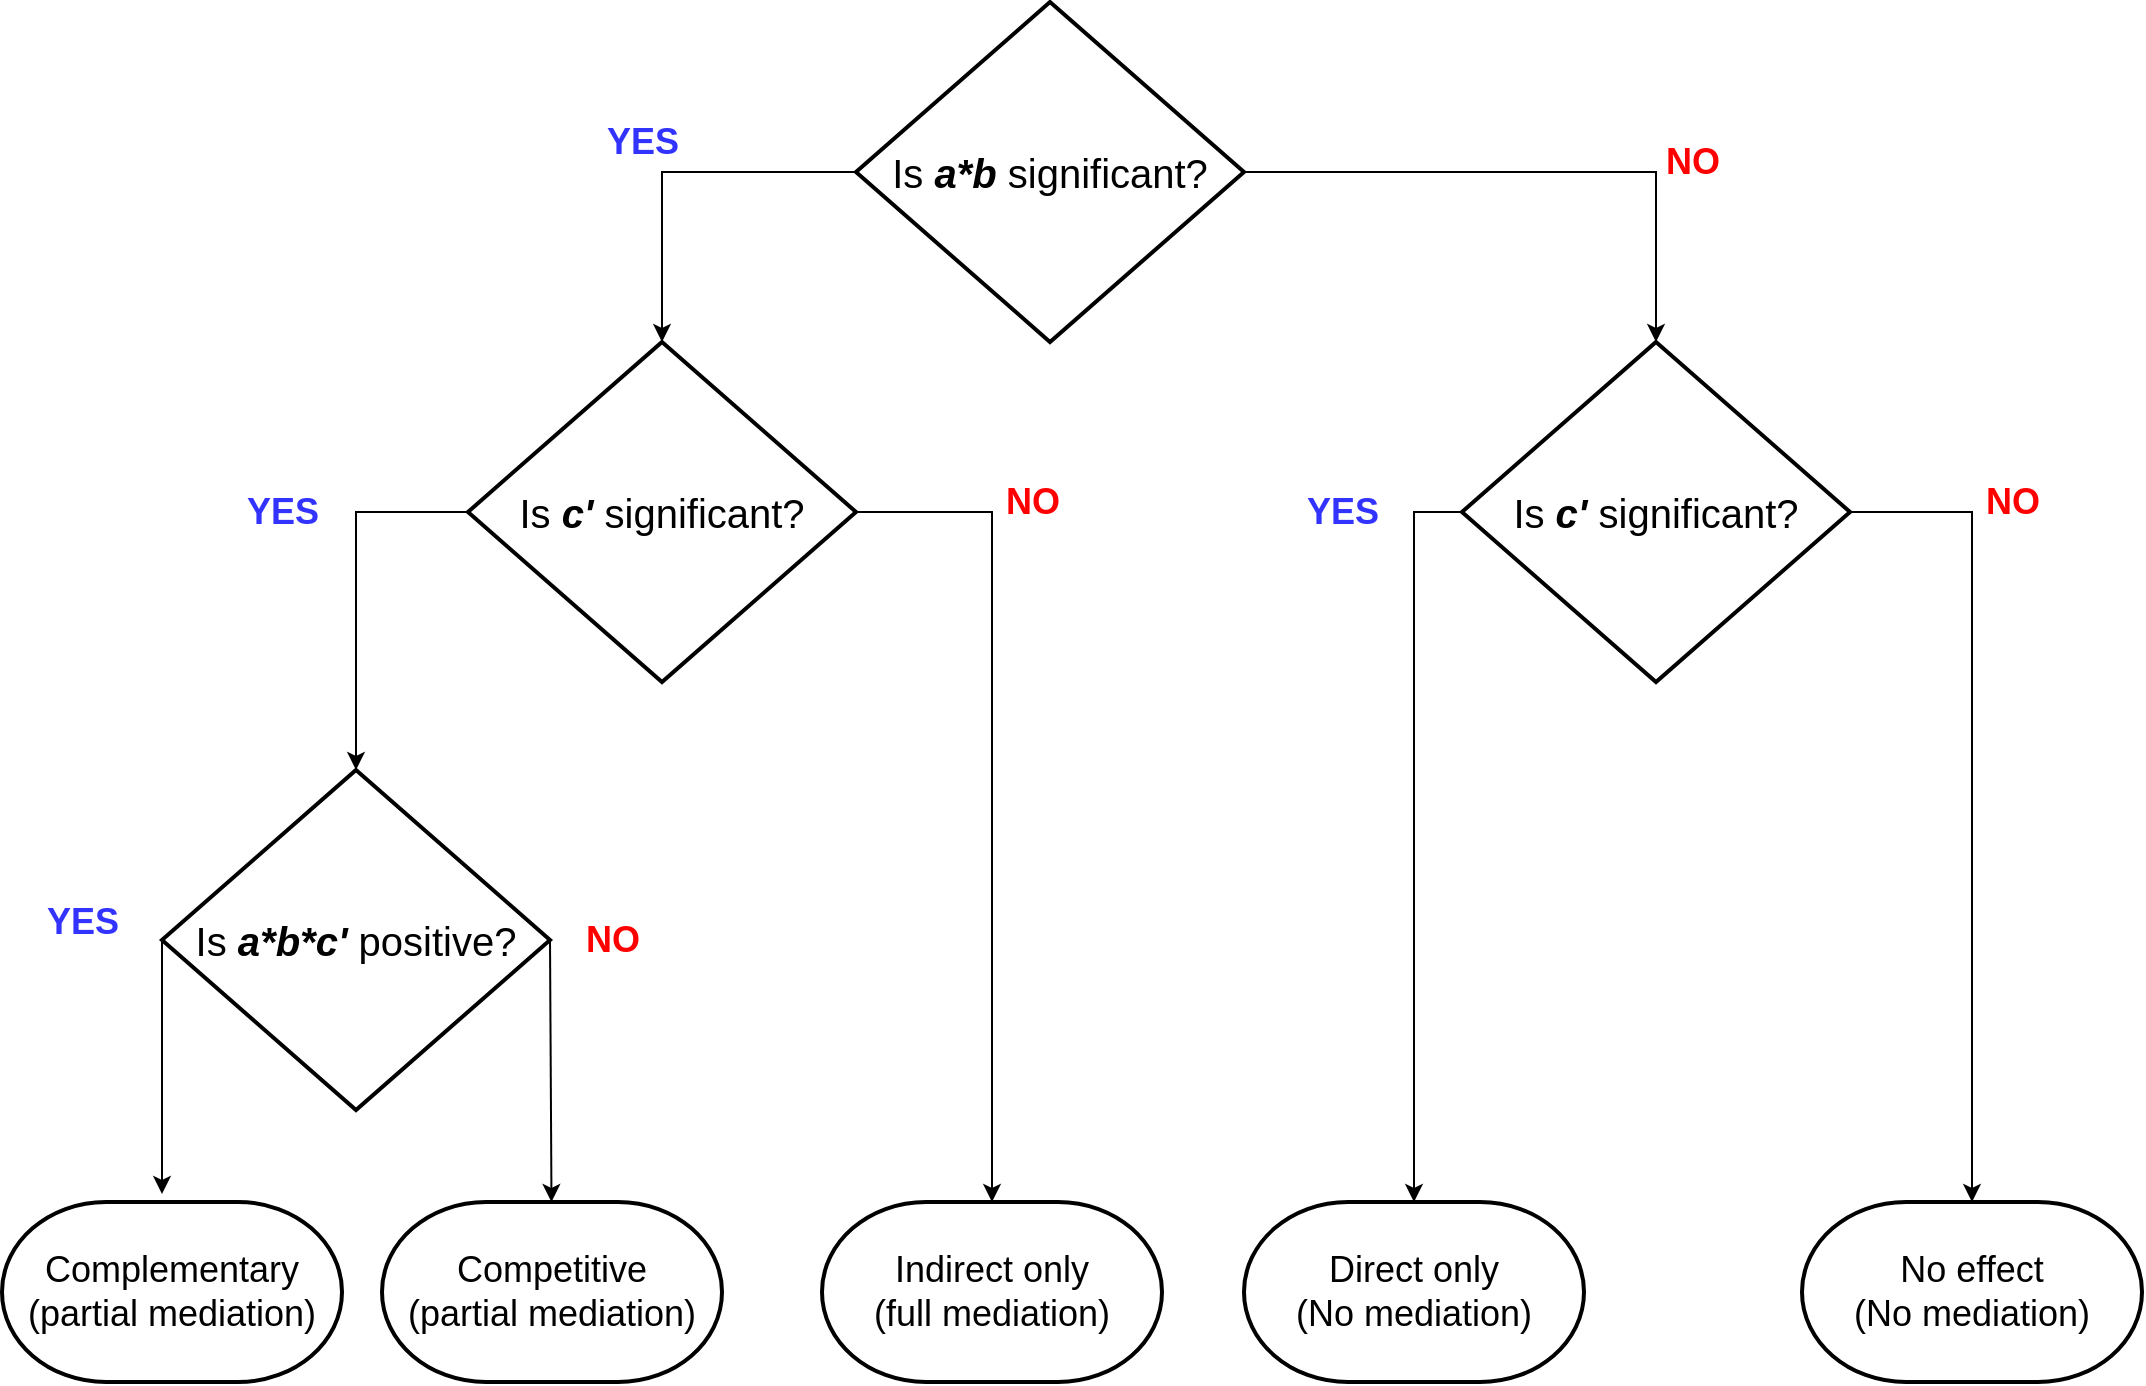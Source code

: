 <mxfile version="27.1.5">
  <diagram name="Page-1" id="f4nWk4wcNnq3dIIEYQ2p">
    <mxGraphModel dx="1489" dy="941" grid="1" gridSize="10" guides="1" tooltips="1" connect="1" arrows="0" fold="1" page="1" pageScale="1" pageWidth="1169" pageHeight="827" math="0" shadow="0">
      <root>
        <mxCell id="0" />
        <mxCell id="1" parent="0" />
        <mxCell id="kstmgTYiOAI1YQ1nsx7w-1" value="&lt;font style=&quot;font-size: 20px;&quot;&gt;Is &lt;i&gt;&lt;b&gt;a*b &lt;/b&gt;&lt;/i&gt;significant?&lt;/font&gt;" style="strokeWidth=2;html=1;shape=mxgraph.flowchart.decision;whiteSpace=wrap;" vertex="1" parent="1">
          <mxGeometry x="487" y="30" width="194" height="170" as="geometry" />
        </mxCell>
        <mxCell id="kstmgTYiOAI1YQ1nsx7w-2" value="&lt;font style=&quot;font-size: 20px;&quot;&gt;Is &lt;i&gt;&lt;b&gt;c&#39; &lt;/b&gt;&lt;/i&gt;significant?&lt;/font&gt;" style="strokeWidth=2;html=1;shape=mxgraph.flowchart.decision;whiteSpace=wrap;" vertex="1" parent="1">
          <mxGeometry x="293" y="200" width="194" height="170" as="geometry" />
        </mxCell>
        <mxCell id="kstmgTYiOAI1YQ1nsx7w-3" value="&lt;font style=&quot;font-size: 20px;&quot;&gt;Is&lt;i&gt;&lt;b&gt;&amp;nbsp;c&#39;&amp;nbsp;&lt;/b&gt;&lt;/i&gt;significant?&lt;/font&gt;" style="strokeWidth=2;html=1;shape=mxgraph.flowchart.decision;whiteSpace=wrap;" vertex="1" parent="1">
          <mxGeometry x="790" y="200" width="194" height="170" as="geometry" />
        </mxCell>
        <mxCell id="kstmgTYiOAI1YQ1nsx7w-16" style="edgeStyle=none;rounded=0;orthogonalLoop=1;jettySize=auto;html=1;exitX=1;exitY=0.5;exitDx=0;exitDy=0;exitPerimeter=0;" edge="1" parent="1" source="kstmgTYiOAI1YQ1nsx7w-4" target="kstmgTYiOAI1YQ1nsx7w-11">
          <mxGeometry relative="1" as="geometry" />
        </mxCell>
        <mxCell id="kstmgTYiOAI1YQ1nsx7w-4" value="&lt;font style=&quot;font-size: 20px;&quot;&gt;Is &lt;i&gt;&lt;b&gt;a*b*c&#39; &lt;/b&gt;&lt;/i&gt;positive?&lt;/font&gt;" style="strokeWidth=2;html=1;shape=mxgraph.flowchart.decision;whiteSpace=wrap;" vertex="1" parent="1">
          <mxGeometry x="140" y="414" width="194" height="170" as="geometry" />
        </mxCell>
        <mxCell id="kstmgTYiOAI1YQ1nsx7w-7" style="edgeStyle=orthogonalEdgeStyle;rounded=0;orthogonalLoop=1;jettySize=auto;html=1;exitX=0;exitY=0.5;exitDx=0;exitDy=0;exitPerimeter=0;entryX=0.5;entryY=0;entryDx=0;entryDy=0;entryPerimeter=0;" edge="1" parent="1" source="kstmgTYiOAI1YQ1nsx7w-1" target="kstmgTYiOAI1YQ1nsx7w-2">
          <mxGeometry relative="1" as="geometry" />
        </mxCell>
        <mxCell id="kstmgTYiOAI1YQ1nsx7w-8" style="edgeStyle=orthogonalEdgeStyle;rounded=0;orthogonalLoop=1;jettySize=auto;html=1;exitX=1;exitY=0.5;exitDx=0;exitDy=0;exitPerimeter=0;entryX=0.5;entryY=0;entryDx=0;entryDy=0;entryPerimeter=0;" edge="1" parent="1" source="kstmgTYiOAI1YQ1nsx7w-1" target="kstmgTYiOAI1YQ1nsx7w-3">
          <mxGeometry relative="1" as="geometry" />
        </mxCell>
        <mxCell id="kstmgTYiOAI1YQ1nsx7w-9" style="edgeStyle=orthogonalEdgeStyle;rounded=0;orthogonalLoop=1;jettySize=auto;html=1;exitX=0;exitY=0.5;exitDx=0;exitDy=0;exitPerimeter=0;entryX=0.5;entryY=0;entryDx=0;entryDy=0;entryPerimeter=0;" edge="1" parent="1" source="kstmgTYiOAI1YQ1nsx7w-2" target="kstmgTYiOAI1YQ1nsx7w-4">
          <mxGeometry relative="1" as="geometry">
            <Array as="points">
              <mxPoint x="237" y="285" />
            </Array>
          </mxGeometry>
        </mxCell>
        <mxCell id="kstmgTYiOAI1YQ1nsx7w-10" value="&lt;div&gt;&lt;font style=&quot;font-size: 18px;&quot;&gt;Complementary&lt;/font&gt;&lt;/div&gt;&lt;div&gt;&lt;font style=&quot;font-size: 18px;&quot;&gt;(partial mediation)&lt;/font&gt;&lt;/div&gt;" style="strokeWidth=2;html=1;shape=mxgraph.flowchart.terminator;whiteSpace=wrap;" vertex="1" parent="1">
          <mxGeometry x="60" y="630" width="170" height="90" as="geometry" />
        </mxCell>
        <mxCell id="kstmgTYiOAI1YQ1nsx7w-11" value="&lt;div&gt;&lt;font style=&quot;font-size: 18px;&quot;&gt;Competitive&lt;/font&gt;&lt;/div&gt;&lt;div&gt;&lt;font style=&quot;font-size: 18px;&quot;&gt;(partial mediation)&lt;/font&gt;&lt;/div&gt;" style="strokeWidth=2;html=1;shape=mxgraph.flowchart.terminator;whiteSpace=wrap;" vertex="1" parent="1">
          <mxGeometry x="250" y="630" width="170" height="90" as="geometry" />
        </mxCell>
        <mxCell id="kstmgTYiOAI1YQ1nsx7w-12" value="&lt;div&gt;&lt;font style=&quot;font-size: 18px;&quot;&gt;Indirect only&lt;/font&gt;&lt;/div&gt;&lt;div&gt;&lt;font style=&quot;font-size: 18px;&quot;&gt;(full mediation)&lt;/font&gt;&lt;/div&gt;" style="strokeWidth=2;html=1;shape=mxgraph.flowchart.terminator;whiteSpace=wrap;" vertex="1" parent="1">
          <mxGeometry x="470" y="630" width="170" height="90" as="geometry" />
        </mxCell>
        <mxCell id="kstmgTYiOAI1YQ1nsx7w-13" value="&lt;div&gt;&lt;font style=&quot;font-size: 18px;&quot;&gt;Direct only&lt;/font&gt;&lt;/div&gt;&lt;div&gt;&lt;font style=&quot;font-size: 18px;&quot;&gt;(No mediation)&lt;/font&gt;&lt;/div&gt;" style="strokeWidth=2;html=1;shape=mxgraph.flowchart.terminator;whiteSpace=wrap;" vertex="1" parent="1">
          <mxGeometry x="681" y="630" width="170" height="90" as="geometry" />
        </mxCell>
        <mxCell id="kstmgTYiOAI1YQ1nsx7w-14" value="&lt;div&gt;&lt;font style=&quot;font-size: 18px;&quot;&gt;No effect&lt;/font&gt;&lt;/div&gt;&lt;div&gt;&lt;font style=&quot;font-size: 18px;&quot;&gt;(No mediation)&lt;/font&gt;&lt;/div&gt;" style="strokeWidth=2;html=1;shape=mxgraph.flowchart.terminator;whiteSpace=wrap;" vertex="1" parent="1">
          <mxGeometry x="960" y="630" width="170" height="90" as="geometry" />
        </mxCell>
        <mxCell id="kstmgTYiOAI1YQ1nsx7w-15" style="edgeStyle=none;rounded=0;orthogonalLoop=1;jettySize=auto;html=1;exitX=0;exitY=0.5;exitDx=0;exitDy=0;exitPerimeter=0;" edge="1" parent="1" source="kstmgTYiOAI1YQ1nsx7w-4">
          <mxGeometry relative="1" as="geometry">
            <mxPoint x="140" y="626" as="targetPoint" />
          </mxGeometry>
        </mxCell>
        <mxCell id="kstmgTYiOAI1YQ1nsx7w-18" style="edgeStyle=orthogonalEdgeStyle;rounded=0;orthogonalLoop=1;jettySize=auto;html=1;exitX=1;exitY=0.5;exitDx=0;exitDy=0;exitPerimeter=0;entryX=0.5;entryY=0;entryDx=0;entryDy=0;entryPerimeter=0;" edge="1" parent="1" source="kstmgTYiOAI1YQ1nsx7w-2" target="kstmgTYiOAI1YQ1nsx7w-12">
          <mxGeometry relative="1" as="geometry" />
        </mxCell>
        <mxCell id="kstmgTYiOAI1YQ1nsx7w-19" style="edgeStyle=orthogonalEdgeStyle;rounded=0;orthogonalLoop=1;jettySize=auto;html=1;exitX=0;exitY=0.5;exitDx=0;exitDy=0;exitPerimeter=0;entryX=0.5;entryY=0;entryDx=0;entryDy=0;entryPerimeter=0;" edge="1" parent="1" source="kstmgTYiOAI1YQ1nsx7w-3" target="kstmgTYiOAI1YQ1nsx7w-13">
          <mxGeometry relative="1" as="geometry" />
        </mxCell>
        <mxCell id="kstmgTYiOAI1YQ1nsx7w-20" style="edgeStyle=orthogonalEdgeStyle;rounded=0;orthogonalLoop=1;jettySize=auto;html=1;exitX=1;exitY=0.5;exitDx=0;exitDy=0;exitPerimeter=0;entryX=0.5;entryY=0;entryDx=0;entryDy=0;entryPerimeter=0;" edge="1" parent="1" source="kstmgTYiOAI1YQ1nsx7w-3" target="kstmgTYiOAI1YQ1nsx7w-14">
          <mxGeometry relative="1" as="geometry" />
        </mxCell>
        <mxCell id="kstmgTYiOAI1YQ1nsx7w-21" value="&lt;font style=&quot;font-size: 18px; color: rgb(51, 51, 255);&quot;&gt;&lt;b&gt;YES&lt;/b&gt;&lt;/font&gt;" style="text;html=1;align=center;verticalAlign=middle;resizable=0;points=[];autosize=1;strokeColor=none;fillColor=none;" vertex="1" parent="1">
          <mxGeometry x="350" y="80" width="60" height="40" as="geometry" />
        </mxCell>
        <mxCell id="kstmgTYiOAI1YQ1nsx7w-26" value="&lt;font style=&quot;font-size: 18px; color: rgb(51, 51, 255);&quot;&gt;&lt;b&gt;YES&lt;/b&gt;&lt;/font&gt;" style="text;html=1;align=center;verticalAlign=middle;resizable=0;points=[];autosize=1;strokeColor=none;fillColor=none;" vertex="1" parent="1">
          <mxGeometry x="170" y="265" width="60" height="40" as="geometry" />
        </mxCell>
        <mxCell id="kstmgTYiOAI1YQ1nsx7w-27" value="&lt;font style=&quot;font-size: 18px; color: rgb(51, 51, 255);&quot;&gt;&lt;b&gt;YES&lt;/b&gt;&lt;/font&gt;" style="text;html=1;align=center;verticalAlign=middle;resizable=0;points=[];autosize=1;strokeColor=none;fillColor=none;" vertex="1" parent="1">
          <mxGeometry x="70" y="470" width="60" height="40" as="geometry" />
        </mxCell>
        <mxCell id="kstmgTYiOAI1YQ1nsx7w-28" value="&lt;font style=&quot;font-size: 18px; color: rgb(51, 51, 255);&quot;&gt;&lt;b&gt;YES&lt;/b&gt;&lt;/font&gt;" style="text;html=1;align=center;verticalAlign=middle;resizable=0;points=[];autosize=1;strokeColor=none;fillColor=none;" vertex="1" parent="1">
          <mxGeometry x="700" y="265" width="60" height="40" as="geometry" />
        </mxCell>
        <mxCell id="kstmgTYiOAI1YQ1nsx7w-29" value="&lt;font style=&quot;font-size: 18px; color: rgb(255, 0, 0);&quot;&gt;&lt;b&gt;NO&lt;/b&gt;&lt;/font&gt;" style="text;html=1;align=center;verticalAlign=middle;resizable=0;points=[];autosize=1;strokeColor=none;fillColor=none;" vertex="1" parent="1">
          <mxGeometry x="550" y="260" width="50" height="40" as="geometry" />
        </mxCell>
        <mxCell id="kstmgTYiOAI1YQ1nsx7w-30" value="&lt;font style=&quot;font-size: 18px; color: rgb(255, 0, 0);&quot;&gt;&lt;b&gt;NO&lt;/b&gt;&lt;/font&gt;" style="text;html=1;align=center;verticalAlign=middle;resizable=0;points=[];autosize=1;strokeColor=none;fillColor=none;" vertex="1" parent="1">
          <mxGeometry x="340" y="479" width="50" height="40" as="geometry" />
        </mxCell>
        <mxCell id="kstmgTYiOAI1YQ1nsx7w-31" value="&lt;font style=&quot;font-size: 18px; color: rgb(255, 0, 0);&quot;&gt;&lt;b&gt;NO&lt;/b&gt;&lt;/font&gt;" style="text;html=1;align=center;verticalAlign=middle;resizable=0;points=[];autosize=1;strokeColor=none;fillColor=none;" vertex="1" parent="1">
          <mxGeometry x="880" y="90" width="50" height="40" as="geometry" />
        </mxCell>
        <mxCell id="kstmgTYiOAI1YQ1nsx7w-32" value="&lt;font style=&quot;font-size: 18px; color: rgb(255, 0, 0);&quot;&gt;&lt;b&gt;NO&lt;/b&gt;&lt;/font&gt;" style="text;html=1;align=center;verticalAlign=middle;resizable=0;points=[];autosize=1;strokeColor=none;fillColor=none;" vertex="1" parent="1">
          <mxGeometry x="1040" y="260" width="50" height="40" as="geometry" />
        </mxCell>
      </root>
    </mxGraphModel>
  </diagram>
</mxfile>
